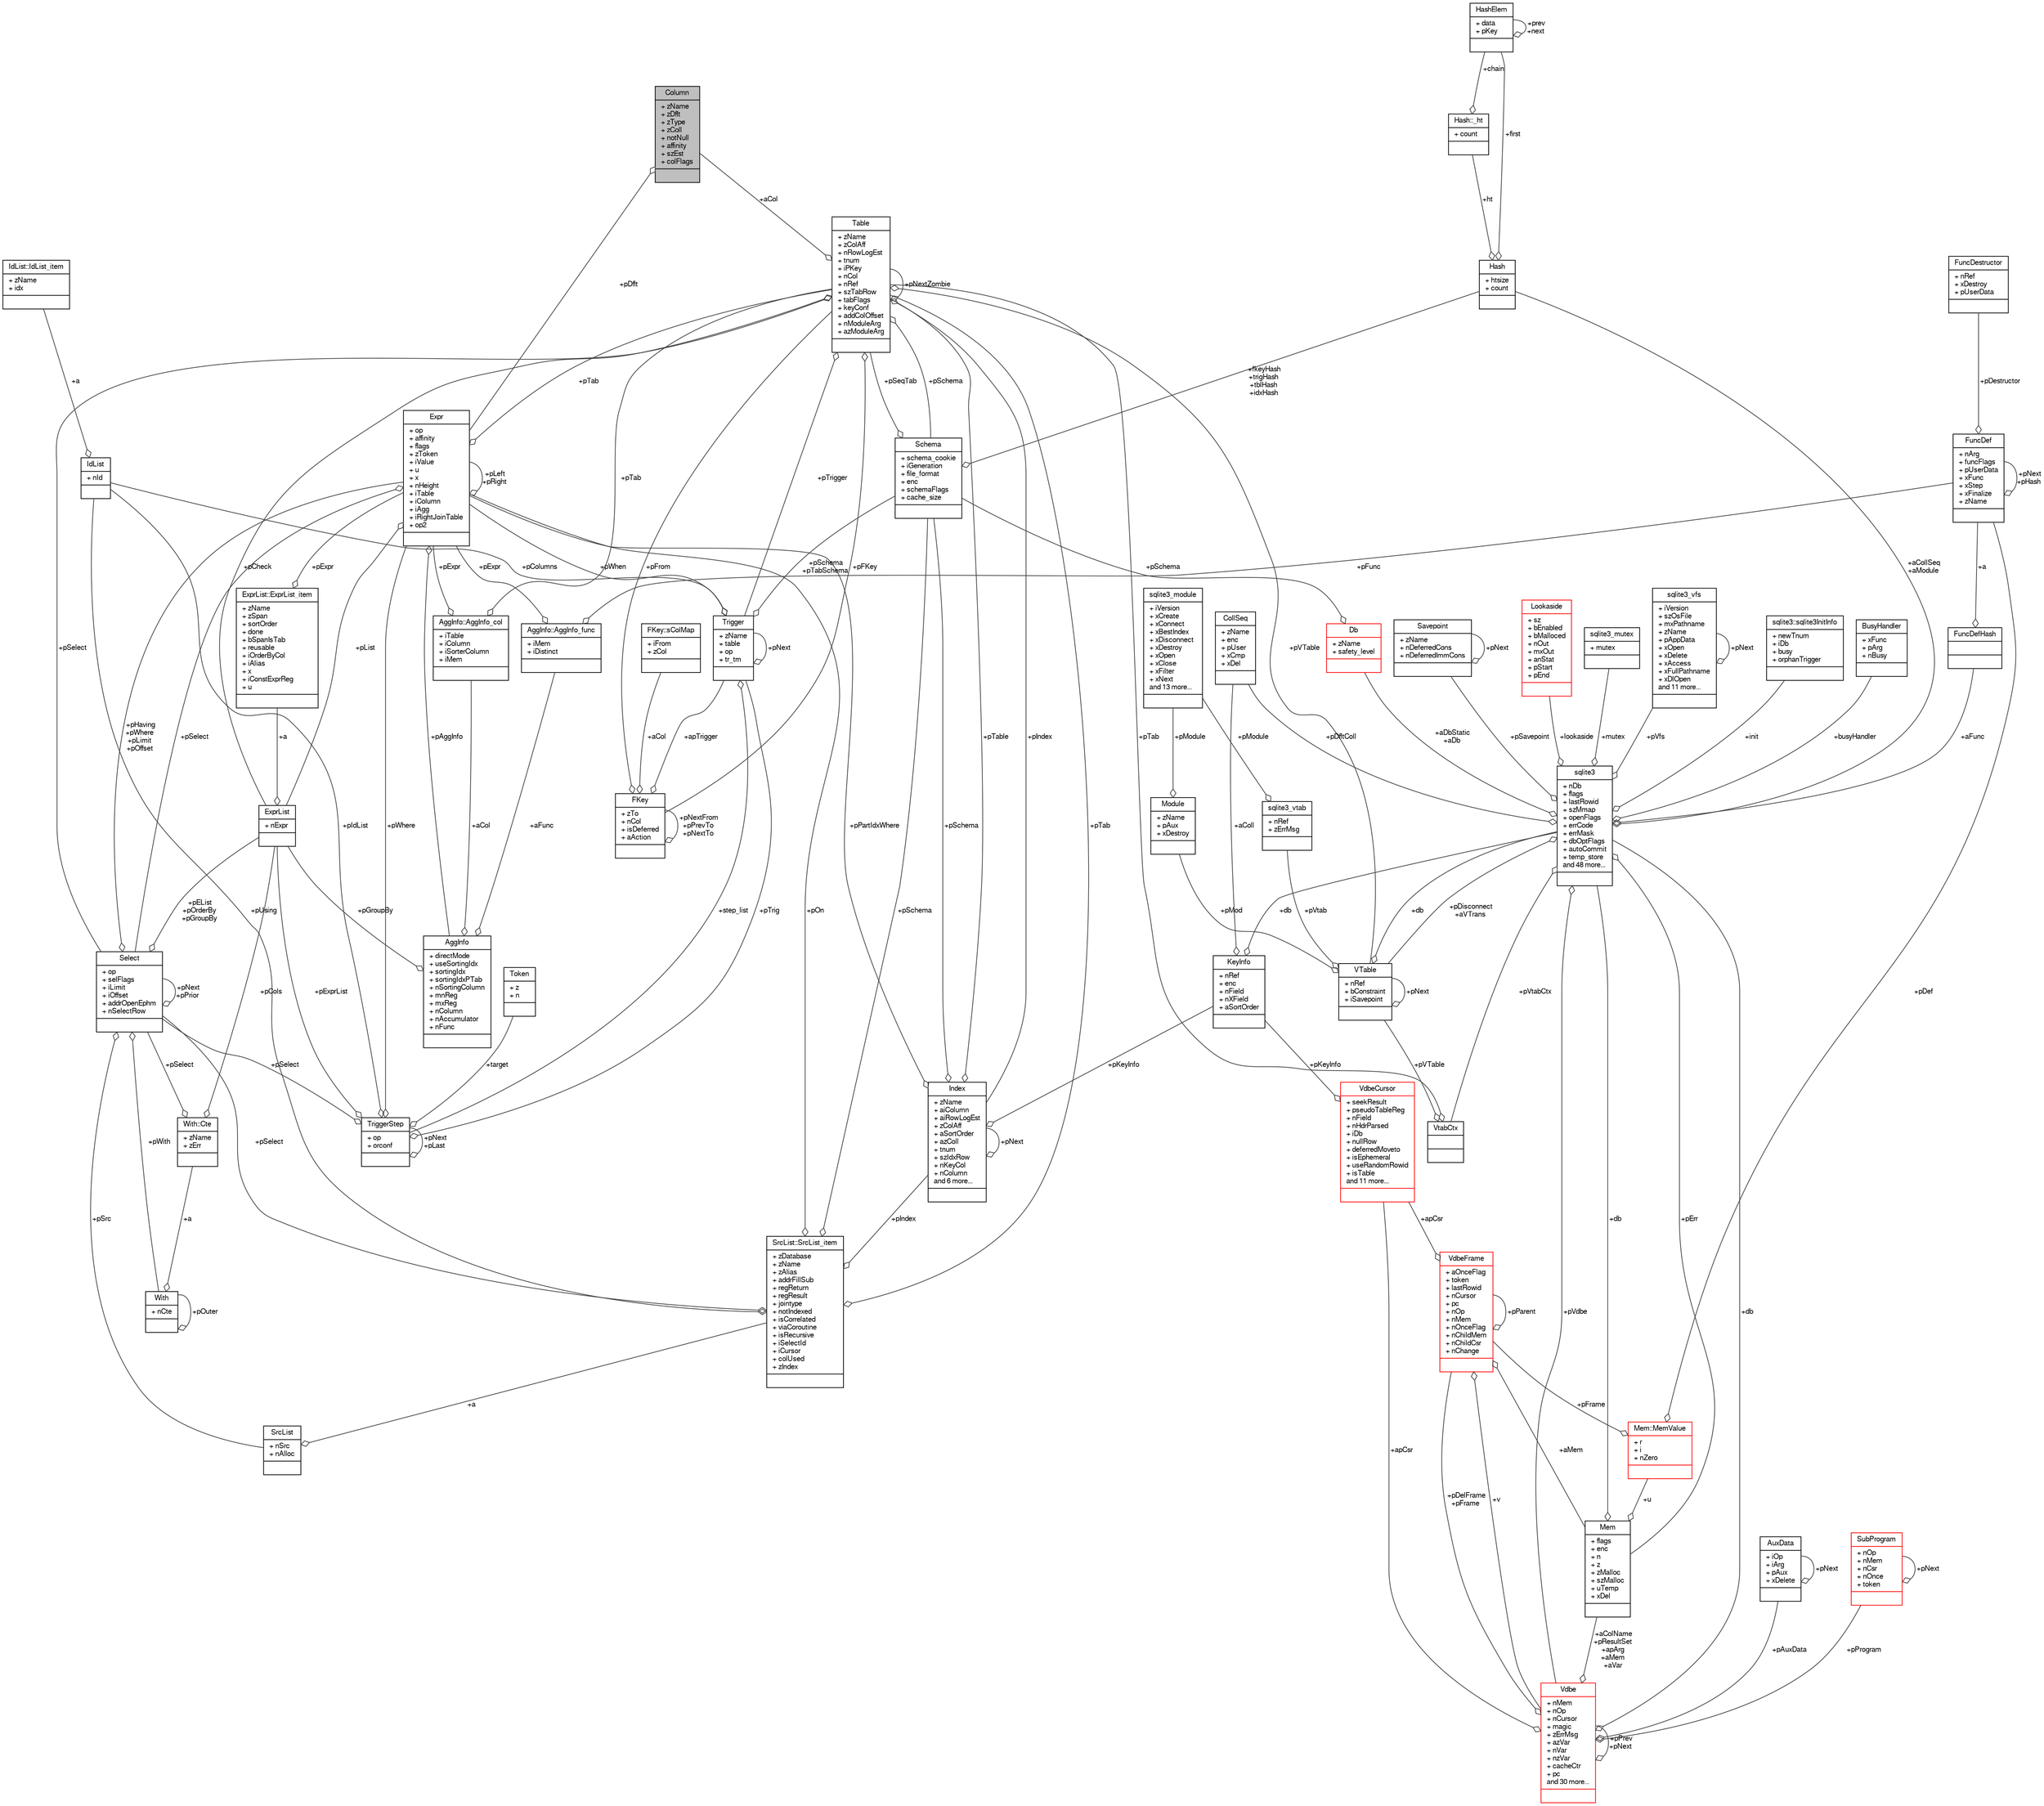 digraph "Column"
{
  edge [fontname="FreeSans",fontsize="10",labelfontname="FreeSans",labelfontsize="10"];
  node [fontname="FreeSans",fontsize="10",shape=record];
  Node1 [label="{Column\n|+ zName\l+ zDflt\l+ zType\l+ zColl\l+ notNull\l+ affinity\l+ szEst\l+ colFlags\l|}",height=0.2,width=0.4,color="black", fillcolor="grey75", style="filled", fontcolor="black"];
  Node2 -> Node1 [color="grey25",fontsize="10",style="solid",label=" +pDflt" ,arrowhead="odiamond",fontname="FreeSans"];
  Node2 [label="{Expr\n|+ op\l+ affinity\l+ flags\l+ zToken\l+ iValue\l+ u\l+ x\l+ nHeight\l+ iTable\l+ iColumn\l+ iAgg\l+ iRightJoinTable\l+ op2\l|}",height=0.2,width=0.4,color="black", fillcolor="white", style="filled",URL="$structExpr.html"];
  Node3 -> Node2 [color="grey25",fontsize="10",style="solid",label=" +pAggInfo" ,arrowhead="odiamond",fontname="FreeSans"];
  Node3 [label="{AggInfo\n|+ directMode\l+ useSortingIdx\l+ sortingIdx\l+ sortingIdxPTab\l+ nSortingColumn\l+ mnReg\l+ mxReg\l+ nColumn\l+ nAccumulator\l+ nFunc\l|}",height=0.2,width=0.4,color="black", fillcolor="white", style="filled",URL="$structAggInfo.html"];
  Node4 -> Node3 [color="grey25",fontsize="10",style="solid",label=" +aCol" ,arrowhead="odiamond",fontname="FreeSans"];
  Node4 [label="{AggInfo::AggInfo_col\n|+ iTable\l+ iColumn\l+ iSorterColumn\l+ iMem\l|}",height=0.2,width=0.4,color="black", fillcolor="white", style="filled",URL="$structAggInfo_1_1AggInfo__col.html"];
  Node2 -> Node4 [color="grey25",fontsize="10",style="solid",label=" +pExpr" ,arrowhead="odiamond",fontname="FreeSans"];
  Node5 -> Node4 [color="grey25",fontsize="10",style="solid",label=" +pTab" ,arrowhead="odiamond",fontname="FreeSans"];
  Node5 [label="{Table\n|+ zName\l+ zColAff\l+ nRowLogEst\l+ tnum\l+ iPKey\l+ nCol\l+ nRef\l+ szTabRow\l+ tabFlags\l+ keyConf\l+ addColOffset\l+ nModuleArg\l+ azModuleArg\l|}",height=0.2,width=0.4,color="black", fillcolor="white", style="filled",URL="$structTable.html"];
  Node6 -> Node5 [color="grey25",fontsize="10",style="solid",label=" +pSchema" ,arrowhead="odiamond",fontname="FreeSans"];
  Node6 [label="{Schema\n|+ schema_cookie\l+ iGeneration\l+ file_format\l+ enc\l+ schemaFlags\l+ cache_size\l|}",height=0.2,width=0.4,color="black", fillcolor="white", style="filled",URL="$structSchema.html"];
  Node5 -> Node6 [color="grey25",fontsize="10",style="solid",label=" +pSeqTab" ,arrowhead="odiamond",fontname="FreeSans"];
  Node7 -> Node6 [color="grey25",fontsize="10",style="solid",label=" +fkeyHash\n+trigHash\n+tblHash\n+idxHash" ,arrowhead="odiamond",fontname="FreeSans"];
  Node7 [label="{Hash\n|+ htsize\l+ count\l|}",height=0.2,width=0.4,color="black", fillcolor="white", style="filled",URL="$structHash.html"];
  Node8 -> Node7 [color="grey25",fontsize="10",style="solid",label=" +ht" ,arrowhead="odiamond",fontname="FreeSans"];
  Node8 [label="{Hash::_ht\n|+ count\l|}",height=0.2,width=0.4,color="black", fillcolor="white", style="filled",URL="$structHash_1_1__ht.html"];
  Node9 -> Node8 [color="grey25",fontsize="10",style="solid",label=" +chain" ,arrowhead="odiamond",fontname="FreeSans"];
  Node9 [label="{HashElem\n|+ data\l+ pKey\l|}",height=0.2,width=0.4,color="black", fillcolor="white", style="filled",URL="$structHashElem.html"];
  Node9 -> Node9 [color="grey25",fontsize="10",style="solid",label=" +prev\n+next" ,arrowhead="odiamond",fontname="FreeSans"];
  Node9 -> Node7 [color="grey25",fontsize="10",style="solid",label=" +first" ,arrowhead="odiamond",fontname="FreeSans"];
  Node1 -> Node5 [color="grey25",fontsize="10",style="solid",label=" +aCol" ,arrowhead="odiamond",fontname="FreeSans"];
  Node10 -> Node5 [color="grey25",fontsize="10",style="solid",label=" +pFKey" ,arrowhead="odiamond",fontname="FreeSans"];
  Node10 [label="{FKey\n|+ zTo\l+ nCol\l+ isDeferred\l+ aAction\l|}",height=0.2,width=0.4,color="black", fillcolor="white", style="filled",URL="$structFKey.html"];
  Node11 -> Node10 [color="grey25",fontsize="10",style="solid",label=" +aCol" ,arrowhead="odiamond",fontname="FreeSans"];
  Node11 [label="{FKey::sColMap\n|+ iFrom\l+ zCol\l|}",height=0.2,width=0.4,color="black", fillcolor="white", style="filled",URL="$structFKey_1_1sColMap.html"];
  Node10 -> Node10 [color="grey25",fontsize="10",style="solid",label=" +pNextFrom\n+pPrevTo\n+pNextTo" ,arrowhead="odiamond",fontname="FreeSans"];
  Node5 -> Node10 [color="grey25",fontsize="10",style="solid",label=" +pFrom" ,arrowhead="odiamond",fontname="FreeSans"];
  Node12 -> Node10 [color="grey25",fontsize="10",style="solid",label=" +apTrigger" ,arrowhead="odiamond",fontname="FreeSans"];
  Node12 [label="{Trigger\n|+ zName\l+ table\l+ op\l+ tr_tm\l|}",height=0.2,width=0.4,color="black", fillcolor="white", style="filled",URL="$structTrigger.html"];
  Node13 -> Node12 [color="grey25",fontsize="10",style="solid",label=" +step_list" ,arrowhead="odiamond",fontname="FreeSans"];
  Node13 [label="{TriggerStep\n|+ op\l+ orconf\l|}",height=0.2,width=0.4,color="black", fillcolor="white", style="filled",URL="$structTriggerStep.html"];
  Node13 -> Node13 [color="grey25",fontsize="10",style="solid",label=" +pNext\n+pLast" ,arrowhead="odiamond",fontname="FreeSans"];
  Node2 -> Node13 [color="grey25",fontsize="10",style="solid",label=" +pWhere" ,arrowhead="odiamond",fontname="FreeSans"];
  Node14 -> Node13 [color="grey25",fontsize="10",style="solid",label=" +target" ,arrowhead="odiamond",fontname="FreeSans"];
  Node14 [label="{Token\n|+ z\l+ n\l|}",height=0.2,width=0.4,color="black", fillcolor="white", style="filled",URL="$structToken.html"];
  Node15 -> Node13 [color="grey25",fontsize="10",style="solid",label=" +pIdList" ,arrowhead="odiamond",fontname="FreeSans"];
  Node15 [label="{IdList\n|+ nId\l|}",height=0.2,width=0.4,color="black", fillcolor="white", style="filled",URL="$structIdList.html"];
  Node16 -> Node15 [color="grey25",fontsize="10",style="solid",label=" +a" ,arrowhead="odiamond",fontname="FreeSans"];
  Node16 [label="{IdList::IdList_item\n|+ zName\l+ idx\l|}",height=0.2,width=0.4,color="black", fillcolor="white", style="filled",URL="$structIdList_1_1IdList__item.html"];
  Node17 -> Node13 [color="grey25",fontsize="10",style="solid",label=" +pSelect" ,arrowhead="odiamond",fontname="FreeSans"];
  Node17 [label="{Select\n|+ op\l+ selFlags\l+ iLimit\l+ iOffset\l+ addrOpenEphm\l+ nSelectRow\l|}",height=0.2,width=0.4,color="black", fillcolor="white", style="filled",URL="$structSelect.html"];
  Node2 -> Node17 [color="grey25",fontsize="10",style="solid",label=" +pHaving\n+pWhere\n+pLimit\n+pOffset" ,arrowhead="odiamond",fontname="FreeSans"];
  Node18 -> Node17 [color="grey25",fontsize="10",style="solid",label=" +pWith" ,arrowhead="odiamond",fontname="FreeSans"];
  Node18 [label="{With\n|+ nCte\l|}",height=0.2,width=0.4,color="black", fillcolor="white", style="filled",URL="$structWith.html"];
  Node19 -> Node18 [color="grey25",fontsize="10",style="solid",label=" +a" ,arrowhead="odiamond",fontname="FreeSans"];
  Node19 [label="{With::Cte\n|+ zName\l+ zErr\l|}",height=0.2,width=0.4,color="black", fillcolor="white", style="filled",URL="$structWith_1_1Cte.html"];
  Node17 -> Node19 [color="grey25",fontsize="10",style="solid",label=" +pSelect" ,arrowhead="odiamond",fontname="FreeSans"];
  Node20 -> Node19 [color="grey25",fontsize="10",style="solid",label=" +pCols" ,arrowhead="odiamond",fontname="FreeSans"];
  Node20 [label="{ExprList\n|+ nExpr\l|}",height=0.2,width=0.4,color="black", fillcolor="white", style="filled",URL="$structExprList.html"];
  Node21 -> Node20 [color="grey25",fontsize="10",style="solid",label=" +a" ,arrowhead="odiamond",fontname="FreeSans"];
  Node21 [label="{ExprList::ExprList_item\n|+ zName\l+ zSpan\l+ sortOrder\l+ done\l+ bSpanIsTab\l+ reusable\l+ iOrderByCol\l+ iAlias\l+ x\l+ iConstExprReg\l+ u\l|}",height=0.2,width=0.4,color="black", fillcolor="white", style="filled",URL="$structExprList_1_1ExprList__item.html"];
  Node2 -> Node21 [color="grey25",fontsize="10",style="solid",label=" +pExpr" ,arrowhead="odiamond",fontname="FreeSans"];
  Node18 -> Node18 [color="grey25",fontsize="10",style="solid",label=" +pOuter" ,arrowhead="odiamond",fontname="FreeSans"];
  Node17 -> Node17 [color="grey25",fontsize="10",style="solid",label=" +pNext\n+pPrior" ,arrowhead="odiamond",fontname="FreeSans"];
  Node22 -> Node17 [color="grey25",fontsize="10",style="solid",label=" +pSrc" ,arrowhead="odiamond",fontname="FreeSans"];
  Node22 [label="{SrcList\n|+ nSrc\l+ nAlloc\l|}",height=0.2,width=0.4,color="black", fillcolor="white", style="filled",URL="$structSrcList.html"];
  Node23 -> Node22 [color="grey25",fontsize="10",style="solid",label=" +a" ,arrowhead="odiamond",fontname="FreeSans"];
  Node23 [label="{SrcList::SrcList_item\n|+ zDatabase\l+ zName\l+ zAlias\l+ addrFillSub\l+ regReturn\l+ regResult\l+ jointype\l+ notIndexed\l+ isCorrelated\l+ viaCoroutine\l+ isRecursive\l+ iSelectId\l+ iCursor\l+ colUsed\l+ zIndex\l|}",height=0.2,width=0.4,color="black", fillcolor="white", style="filled",URL="$structSrcList_1_1SrcList__item.html"];
  Node6 -> Node23 [color="grey25",fontsize="10",style="solid",label=" +pSchema" ,arrowhead="odiamond",fontname="FreeSans"];
  Node2 -> Node23 [color="grey25",fontsize="10",style="solid",label=" +pOn" ,arrowhead="odiamond",fontname="FreeSans"];
  Node15 -> Node23 [color="grey25",fontsize="10",style="solid",label=" +pUsing" ,arrowhead="odiamond",fontname="FreeSans"];
  Node5 -> Node23 [color="grey25",fontsize="10",style="solid",label=" +pTab" ,arrowhead="odiamond",fontname="FreeSans"];
  Node17 -> Node23 [color="grey25",fontsize="10",style="solid",label=" +pSelect" ,arrowhead="odiamond",fontname="FreeSans"];
  Node24 -> Node23 [color="grey25",fontsize="10",style="solid",label=" +pIndex" ,arrowhead="odiamond",fontname="FreeSans"];
  Node24 [label="{Index\n|+ zName\l+ aiColumn\l+ aiRowLogEst\l+ zColAff\l+ aSortOrder\l+ azColl\l+ tnum\l+ szIdxRow\l+ nKeyCol\l+ nColumn\land 6 more...\l|}",height=0.2,width=0.4,color="black", fillcolor="white", style="filled",URL="$structIndex.html"];
  Node6 -> Node24 [color="grey25",fontsize="10",style="solid",label=" +pSchema" ,arrowhead="odiamond",fontname="FreeSans"];
  Node2 -> Node24 [color="grey25",fontsize="10",style="solid",label=" +pPartIdxWhere" ,arrowhead="odiamond",fontname="FreeSans"];
  Node5 -> Node24 [color="grey25",fontsize="10",style="solid",label=" +pTable" ,arrowhead="odiamond",fontname="FreeSans"];
  Node25 -> Node24 [color="grey25",fontsize="10",style="solid",label=" +pKeyInfo" ,arrowhead="odiamond",fontname="FreeSans"];
  Node25 [label="{KeyInfo\n|+ nRef\l+ enc\l+ nField\l+ nXField\l+ aSortOrder\l|}",height=0.2,width=0.4,color="black", fillcolor="white", style="filled",URL="$structKeyInfo.html"];
  Node26 -> Node25 [color="grey25",fontsize="10",style="solid",label=" +db" ,arrowhead="odiamond",fontname="FreeSans"];
  Node26 [label="{sqlite3\n|+ nDb\l+ flags\l+ lastRowid\l+ szMmap\l+ openFlags\l+ errCode\l+ errMask\l+ dbOptFlags\l+ autoCommit\l+ temp_store\land 48 more...\l|}",height=0.2,width=0.4,color="black", fillcolor="white", style="filled",URL="$structsqlite3.html"];
  Node27 -> Node26 [color="grey25",fontsize="10",style="solid",label=" +pErr" ,arrowhead="odiamond",fontname="FreeSans"];
  Node27 [label="{Mem\n|+ flags\l+ enc\l+ n\l+ z\l+ zMalloc\l+ szMalloc\l+ uTemp\l+ xDel\l|}",height=0.2,width=0.4,color="black", fillcolor="white", style="filled",URL="$structMem.html"];
  Node28 -> Node27 [color="grey25",fontsize="10",style="solid",label=" +u" ,arrowhead="odiamond",fontname="FreeSans"];
  Node28 [label="{Mem::MemValue\n|+ r\l+ i\l+ nZero\l|}",height=0.2,width=0.4,color="red", fillcolor="white", style="filled",URL="$unionMem_1_1MemValue.html"];
  Node29 -> Node28 [color="grey25",fontsize="10",style="solid",label=" +pFrame" ,arrowhead="odiamond",fontname="FreeSans"];
  Node29 [label="{VdbeFrame\n|+ aOnceFlag\l+ token\l+ lastRowid\l+ nCursor\l+ pc\l+ nOp\l+ nMem\l+ nOnceFlag\l+ nChildMem\l+ nChildCsr\l+ nChange\l|}",height=0.2,width=0.4,color="red", fillcolor="white", style="filled",URL="$structVdbeFrame.html"];
  Node27 -> Node29 [color="grey25",fontsize="10",style="solid",label=" +aMem" ,arrowhead="odiamond",fontname="FreeSans"];
  Node30 -> Node29 [color="grey25",fontsize="10",style="solid",label=" +v" ,arrowhead="odiamond",fontname="FreeSans"];
  Node30 [label="{Vdbe\n|+ nMem\l+ nOp\l+ nCursor\l+ magic\l+ zErrMsg\l+ azVar\l+ nVar\l+ nzVar\l+ cacheCtr\l+ pc\land 30 more...\l|}",height=0.2,width=0.4,color="red", fillcolor="white", style="filled",URL="$structVdbe.html"];
  Node30 -> Node30 [color="grey25",fontsize="10",style="solid",label=" +pPrev\n+pNext" ,arrowhead="odiamond",fontname="FreeSans"];
  Node27 -> Node30 [color="grey25",fontsize="10",style="solid",label=" +aColName\n+pResultSet\n+apArg\n+aMem\n+aVar" ,arrowhead="odiamond",fontname="FreeSans"];
  Node26 -> Node30 [color="grey25",fontsize="10",style="solid",label=" +db" ,arrowhead="odiamond",fontname="FreeSans"];
  Node29 -> Node30 [color="grey25",fontsize="10",style="solid",label=" +pDelFrame\n+pFrame" ,arrowhead="odiamond",fontname="FreeSans"];
  Node31 -> Node30 [color="grey25",fontsize="10",style="solid",label=" +pAuxData" ,arrowhead="odiamond",fontname="FreeSans"];
  Node31 [label="{AuxData\n|+ iOp\l+ iArg\l+ pAux\l+ xDelete\l|}",height=0.2,width=0.4,color="black", fillcolor="white", style="filled",URL="$structAuxData.html"];
  Node31 -> Node31 [color="grey25",fontsize="10",style="solid",label=" +pNext" ,arrowhead="odiamond",fontname="FreeSans"];
  Node32 -> Node30 [color="grey25",fontsize="10",style="solid",label=" +pProgram" ,arrowhead="odiamond",fontname="FreeSans"];
  Node32 [label="{SubProgram\n|+ nOp\l+ nMem\l+ nCsr\l+ nOnce\l+ token\l|}",height=0.2,width=0.4,color="red", fillcolor="white", style="filled",URL="$structSubProgram.html"];
  Node32 -> Node32 [color="grey25",fontsize="10",style="solid",label=" +pNext" ,arrowhead="odiamond",fontname="FreeSans"];
  Node41 -> Node30 [color="grey25",fontsize="10",style="solid",label=" +apCsr" ,arrowhead="odiamond",fontname="FreeSans"];
  Node41 [label="{VdbeCursor\n|+ seekResult\l+ pseudoTableReg\l+ nField\l+ nHdrParsed\l+ iDb\l+ nullRow\l+ deferredMoveto\l+ isEphemeral\l+ useRandomRowid\l+ isTable\land 11 more...\l|}",height=0.2,width=0.4,color="red", fillcolor="white", style="filled",URL="$structVdbeCursor.html"];
  Node25 -> Node41 [color="grey25",fontsize="10",style="solid",label=" +pKeyInfo" ,arrowhead="odiamond",fontname="FreeSans"];
  Node29 -> Node29 [color="grey25",fontsize="10",style="solid",label=" +pParent" ,arrowhead="odiamond",fontname="FreeSans"];
  Node41 -> Node29 [color="grey25",fontsize="10",style="solid",label=" +apCsr" ,arrowhead="odiamond",fontname="FreeSans"];
  Node39 -> Node28 [color="grey25",fontsize="10",style="solid",label=" +pDef" ,arrowhead="odiamond",fontname="FreeSans"];
  Node39 [label="{FuncDef\n|+ nArg\l+ funcFlags\l+ pUserData\l+ xFunc\l+ xStep\l+ xFinalize\l+ zName\l|}",height=0.2,width=0.4,color="black", fillcolor="white", style="filled",URL="$structFuncDef.html"];
  Node40 -> Node39 [color="grey25",fontsize="10",style="solid",label=" +pDestructor" ,arrowhead="odiamond",fontname="FreeSans"];
  Node40 [label="{FuncDestructor\n|+ nRef\l+ xDestroy\l+ pUserData\l|}",height=0.2,width=0.4,color="black", fillcolor="white", style="filled",URL="$structFuncDestructor.html"];
  Node39 -> Node39 [color="grey25",fontsize="10",style="solid",label=" +pNext\n+pHash" ,arrowhead="odiamond",fontname="FreeSans"];
  Node26 -> Node27 [color="grey25",fontsize="10",style="solid",label=" +db" ,arrowhead="odiamond",fontname="FreeSans"];
  Node30 -> Node26 [color="grey25",fontsize="10",style="solid",label=" +pVdbe" ,arrowhead="odiamond",fontname="FreeSans"];
  Node80 -> Node26 [color="grey25",fontsize="10",style="solid",label=" +pSavepoint" ,arrowhead="odiamond",fontname="FreeSans"];
  Node80 [label="{Savepoint\n|+ zName\l+ nDeferredCons\l+ nDeferredImmCons\l|}",height=0.2,width=0.4,color="black", fillcolor="white", style="filled",URL="$structSavepoint.html"];
  Node80 -> Node80 [color="grey25",fontsize="10",style="solid",label=" +pNext" ,arrowhead="odiamond",fontname="FreeSans"];
  Node81 -> Node26 [color="grey25",fontsize="10",style="solid",label=" +aFunc" ,arrowhead="odiamond",fontname="FreeSans"];
  Node81 [label="{FuncDefHash\n||}",height=0.2,width=0.4,color="black", fillcolor="white", style="filled",URL="$structFuncDefHash.html"];
  Node39 -> Node81 [color="grey25",fontsize="10",style="solid",label=" +a" ,arrowhead="odiamond",fontname="FreeSans"];
  Node82 -> Node26 [color="grey25",fontsize="10",style="solid",label=" +lookaside" ,arrowhead="odiamond",fontname="FreeSans"];
  Node82 [label="{Lookaside\n|+ sz\l+ bEnabled\l+ bMalloced\l+ nOut\l+ mxOut\l+ anStat\l+ pStart\l+ pEnd\l|}",height=0.2,width=0.4,color="red", fillcolor="white", style="filled",URL="$structLookaside.html"];
  Node46 -> Node26 [color="grey25",fontsize="10",style="solid",label=" +mutex" ,arrowhead="odiamond",fontname="FreeSans"];
  Node46 [label="{sqlite3_mutex\n|+ mutex\l|}",height=0.2,width=0.4,color="black", fillcolor="white", style="filled",URL="$structsqlite3__mutex.html"];
  Node57 -> Node26 [color="grey25",fontsize="10",style="solid",label=" +pVfs" ,arrowhead="odiamond",fontname="FreeSans"];
  Node57 [label="{sqlite3_vfs\n|+ iVersion\l+ szOsFile\l+ mxPathname\l+ zName\l+ pAppData\l+ xOpen\l+ xDelete\l+ xAccess\l+ xFullPathname\l+ xDlOpen\land 11 more...\l|}",height=0.2,width=0.4,color="black", fillcolor="white", style="filled",URL="$structsqlite3__vfs.html"];
  Node57 -> Node57 [color="grey25",fontsize="10",style="solid",label=" +pNext" ,arrowhead="odiamond",fontname="FreeSans"];
  Node84 -> Node26 [color="grey25",fontsize="10",style="solid",label=" +init" ,arrowhead="odiamond",fontname="FreeSans"];
  Node84 [label="{sqlite3::sqlite3InitInfo\n|+ newTnum\l+ iDb\l+ busy\l+ orphanTrigger\l|}",height=0.2,width=0.4,color="black", fillcolor="white", style="filled",URL="$structsqlite3_1_1sqlite3InitInfo.html"];
  Node85 -> Node26 [color="grey25",fontsize="10",style="solid",label=" +busyHandler" ,arrowhead="odiamond",fontname="FreeSans"];
  Node85 [label="{BusyHandler\n|+ xFunc\l+ pArg\l+ nBusy\l|}",height=0.2,width=0.4,color="black", fillcolor="white", style="filled",URL="$structBusyHandler.html"];
  Node86 -> Node26 [color="grey25",fontsize="10",style="solid",label=" +pVtabCtx" ,arrowhead="odiamond",fontname="FreeSans"];
  Node86 [label="{VtabCtx\n||}",height=0.2,width=0.4,color="black", fillcolor="white", style="filled",URL="$structVtabCtx.html"];
  Node35 -> Node86 [color="grey25",fontsize="10",style="solid",label=" +pVTable" ,arrowhead="odiamond",fontname="FreeSans"];
  Node35 [label="{VTable\n|+ nRef\l+ bConstraint\l+ iSavepoint\l|}",height=0.2,width=0.4,color="black", fillcolor="white", style="filled",URL="$structVTable.html"];
  Node26 -> Node35 [color="grey25",fontsize="10",style="solid",label=" +db" ,arrowhead="odiamond",fontname="FreeSans"];
  Node35 -> Node35 [color="grey25",fontsize="10",style="solid",label=" +pNext" ,arrowhead="odiamond",fontname="FreeSans"];
  Node36 -> Node35 [color="grey25",fontsize="10",style="solid",label=" +pMod" ,arrowhead="odiamond",fontname="FreeSans"];
  Node36 [label="{Module\n|+ zName\l+ pAux\l+ xDestroy\l|}",height=0.2,width=0.4,color="black", fillcolor="white", style="filled",URL="$structModule.html"];
  Node37 -> Node36 [color="grey25",fontsize="10",style="solid",label=" +pModule" ,arrowhead="odiamond",fontname="FreeSans"];
  Node37 [label="{sqlite3_module\n|+ iVersion\l+ xCreate\l+ xConnect\l+ xBestIndex\l+ xDisconnect\l+ xDestroy\l+ xOpen\l+ xClose\l+ xFilter\l+ xNext\land 13 more...\l|}",height=0.2,width=0.4,color="black", fillcolor="white", style="filled",URL="$structsqlite3__module.html"];
  Node38 -> Node35 [color="grey25",fontsize="10",style="solid",label=" +pVtab" ,arrowhead="odiamond",fontname="FreeSans"];
  Node38 [label="{sqlite3_vtab\n|+ nRef\l+ zErrMsg\l|}",height=0.2,width=0.4,color="black", fillcolor="white", style="filled",URL="$structsqlite3__vtab.html"];
  Node37 -> Node38 [color="grey25",fontsize="10",style="solid",label=" +pModule" ,arrowhead="odiamond",fontname="FreeSans"];
  Node5 -> Node86 [color="grey25",fontsize="10",style="solid",label=" +pTab" ,arrowhead="odiamond",fontname="FreeSans"];
  Node34 -> Node26 [color="grey25",fontsize="10",style="solid",label=" +pDfltColl" ,arrowhead="odiamond",fontname="FreeSans"];
  Node34 [label="{CollSeq\n|+ zName\l+ enc\l+ pUser\l+ xCmp\l+ xDel\l|}",height=0.2,width=0.4,color="black", fillcolor="white", style="filled",URL="$structCollSeq.html"];
  Node35 -> Node26 [color="grey25",fontsize="10",style="solid",label=" +pDisconnect\n+aVTrans" ,arrowhead="odiamond",fontname="FreeSans"];
  Node87 -> Node26 [color="grey25",fontsize="10",style="solid",label=" +aDbStatic\n+aDb" ,arrowhead="odiamond",fontname="FreeSans"];
  Node87 [label="{Db\n|+ zName\l+ safety_level\l|}",height=0.2,width=0.4,color="red", fillcolor="white", style="filled",URL="$structDb.html"];
  Node6 -> Node87 [color="grey25",fontsize="10",style="solid",label=" +pSchema" ,arrowhead="odiamond",fontname="FreeSans"];
  Node7 -> Node26 [color="grey25",fontsize="10",style="solid",label=" +aCollSeq\n+aModule" ,arrowhead="odiamond",fontname="FreeSans"];
  Node34 -> Node25 [color="grey25",fontsize="10",style="solid",label=" +aColl" ,arrowhead="odiamond",fontname="FreeSans"];
  Node24 -> Node24 [color="grey25",fontsize="10",style="solid",label=" +pNext" ,arrowhead="odiamond",fontname="FreeSans"];
  Node20 -> Node17 [color="grey25",fontsize="10",style="solid",label=" +pEList\n+pOrderBy\n+pGroupBy" ,arrowhead="odiamond",fontname="FreeSans"];
  Node12 -> Node13 [color="grey25",fontsize="10",style="solid",label=" +pTrig" ,arrowhead="odiamond",fontname="FreeSans"];
  Node20 -> Node13 [color="grey25",fontsize="10",style="solid",label=" +pExprList" ,arrowhead="odiamond",fontname="FreeSans"];
  Node6 -> Node12 [color="grey25",fontsize="10",style="solid",label=" +pSchema\n+pTabSchema" ,arrowhead="odiamond",fontname="FreeSans"];
  Node2 -> Node12 [color="grey25",fontsize="10",style="solid",label=" +pWhen" ,arrowhead="odiamond",fontname="FreeSans"];
  Node15 -> Node12 [color="grey25",fontsize="10",style="solid",label=" +pColumns" ,arrowhead="odiamond",fontname="FreeSans"];
  Node12 -> Node12 [color="grey25",fontsize="10",style="solid",label=" +pNext" ,arrowhead="odiamond",fontname="FreeSans"];
  Node35 -> Node5 [color="grey25",fontsize="10",style="solid",label=" +pVTable" ,arrowhead="odiamond",fontname="FreeSans"];
  Node5 -> Node5 [color="grey25",fontsize="10",style="solid",label=" +pNextZombie" ,arrowhead="odiamond",fontname="FreeSans"];
  Node12 -> Node5 [color="grey25",fontsize="10",style="solid",label=" +pTrigger" ,arrowhead="odiamond",fontname="FreeSans"];
  Node17 -> Node5 [color="grey25",fontsize="10",style="solid",label=" +pSelect" ,arrowhead="odiamond",fontname="FreeSans"];
  Node20 -> Node5 [color="grey25",fontsize="10",style="solid",label=" +pCheck" ,arrowhead="odiamond",fontname="FreeSans"];
  Node24 -> Node5 [color="grey25",fontsize="10",style="solid",label=" +pIndex" ,arrowhead="odiamond",fontname="FreeSans"];
  Node88 -> Node3 [color="grey25",fontsize="10",style="solid",label=" +aFunc" ,arrowhead="odiamond",fontname="FreeSans"];
  Node88 [label="{AggInfo::AggInfo_func\n|+ iMem\l+ iDistinct\l|}",height=0.2,width=0.4,color="black", fillcolor="white", style="filled",URL="$structAggInfo_1_1AggInfo__func.html"];
  Node2 -> Node88 [color="grey25",fontsize="10",style="solid",label=" +pExpr" ,arrowhead="odiamond",fontname="FreeSans"];
  Node39 -> Node88 [color="grey25",fontsize="10",style="solid",label=" +pFunc" ,arrowhead="odiamond",fontname="FreeSans"];
  Node20 -> Node3 [color="grey25",fontsize="10",style="solid",label=" +pGroupBy" ,arrowhead="odiamond",fontname="FreeSans"];
  Node2 -> Node2 [color="grey25",fontsize="10",style="solid",label=" +pLeft\n+pRight" ,arrowhead="odiamond",fontname="FreeSans"];
  Node5 -> Node2 [color="grey25",fontsize="10",style="solid",label=" +pTab" ,arrowhead="odiamond",fontname="FreeSans"];
  Node17 -> Node2 [color="grey25",fontsize="10",style="solid",label=" +pSelect" ,arrowhead="odiamond",fontname="FreeSans"];
  Node20 -> Node2 [color="grey25",fontsize="10",style="solid",label=" +pList" ,arrowhead="odiamond",fontname="FreeSans"];
}
